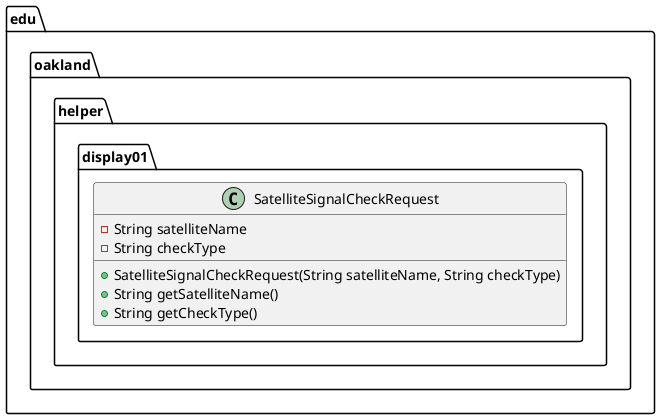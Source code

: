 @startuml SatelliteSignalCheckRequest

package edu.oakland.helper.display01 {
    class SatelliteSignalCheckRequest {
        - String satelliteName
        - String checkType
        + SatelliteSignalCheckRequest(String satelliteName, String checkType)
        + String getSatelliteName()
        + String getCheckType()
    }
}

@enduml